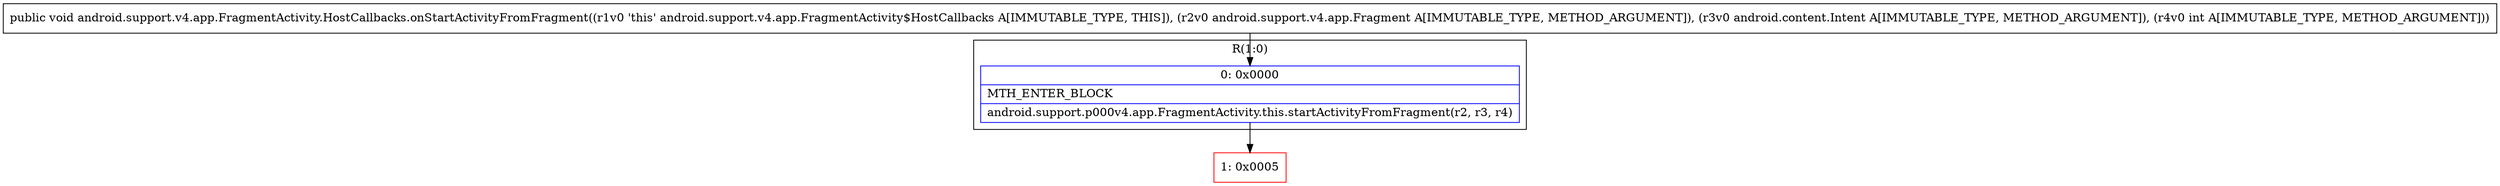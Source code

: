 digraph "CFG forandroid.support.v4.app.FragmentActivity.HostCallbacks.onStartActivityFromFragment(Landroid\/support\/v4\/app\/Fragment;Landroid\/content\/Intent;I)V" {
subgraph cluster_Region_775322873 {
label = "R(1:0)";
node [shape=record,color=blue];
Node_0 [shape=record,label="{0\:\ 0x0000|MTH_ENTER_BLOCK\l|android.support.p000v4.app.FragmentActivity.this.startActivityFromFragment(r2, r3, r4)\l}"];
}
Node_1 [shape=record,color=red,label="{1\:\ 0x0005}"];
MethodNode[shape=record,label="{public void android.support.v4.app.FragmentActivity.HostCallbacks.onStartActivityFromFragment((r1v0 'this' android.support.v4.app.FragmentActivity$HostCallbacks A[IMMUTABLE_TYPE, THIS]), (r2v0 android.support.v4.app.Fragment A[IMMUTABLE_TYPE, METHOD_ARGUMENT]), (r3v0 android.content.Intent A[IMMUTABLE_TYPE, METHOD_ARGUMENT]), (r4v0 int A[IMMUTABLE_TYPE, METHOD_ARGUMENT])) }"];
MethodNode -> Node_0;
Node_0 -> Node_1;
}

